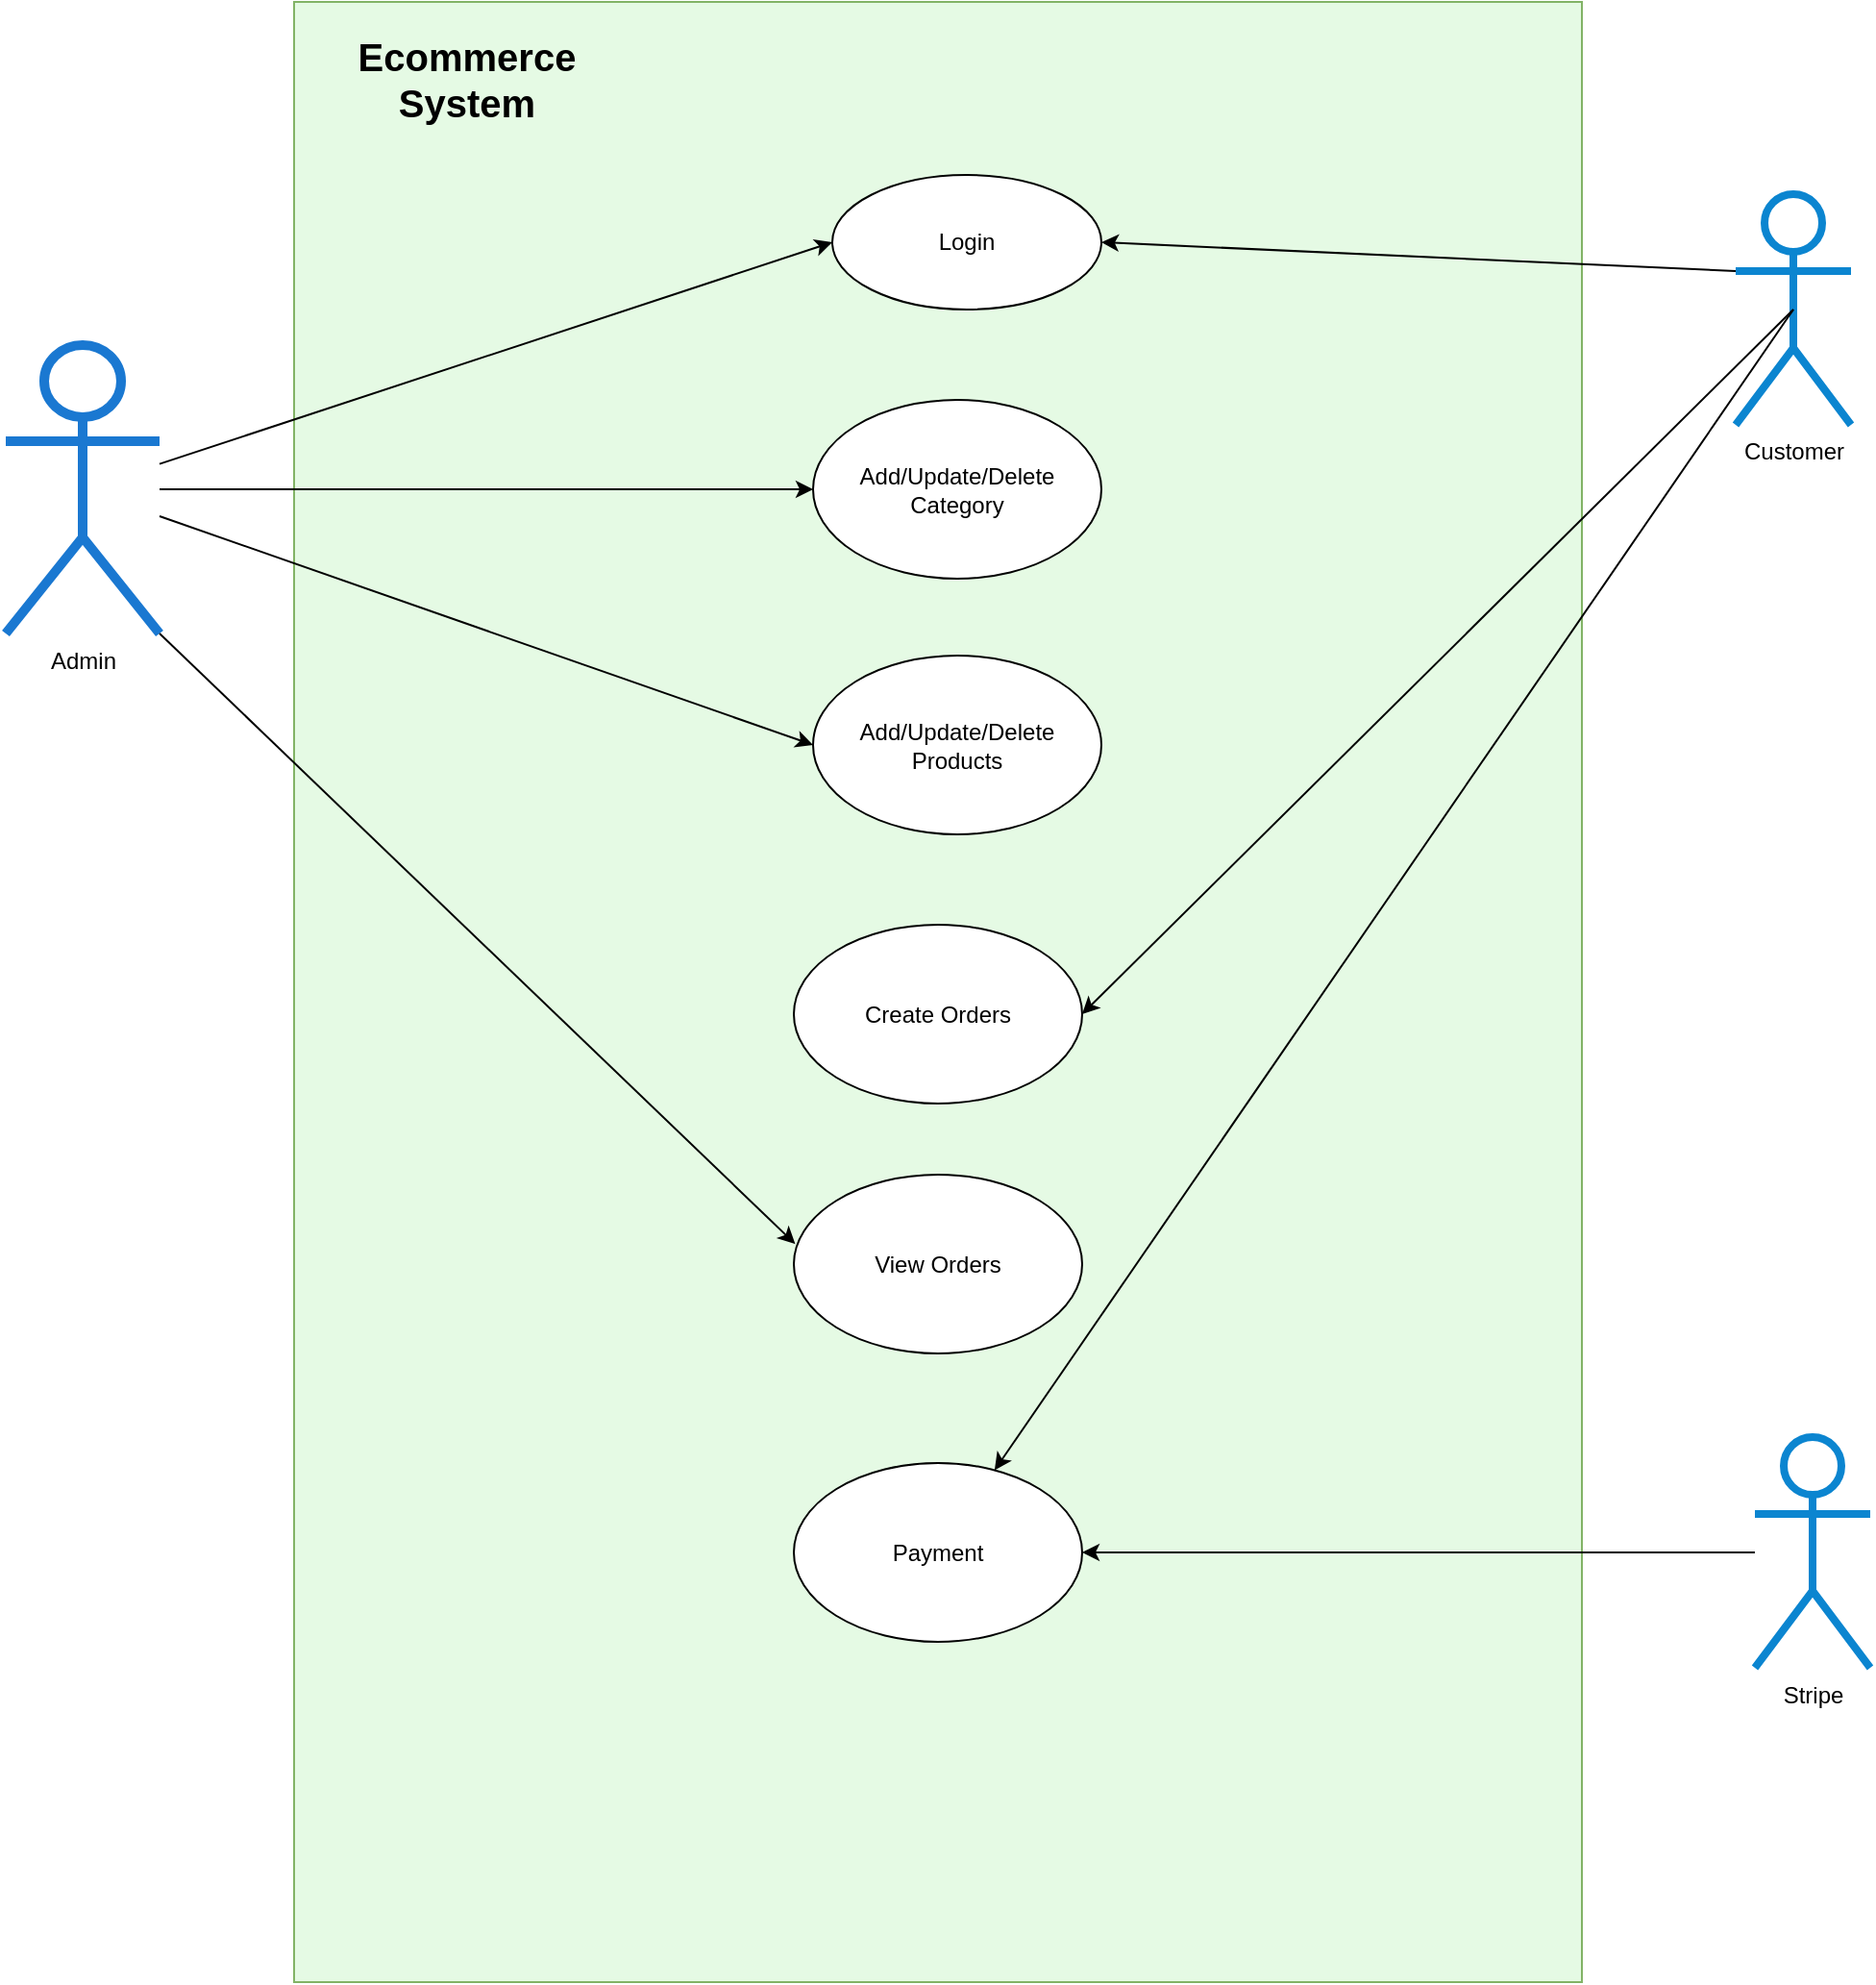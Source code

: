 <mxfile version="21.5.0" type="github">
  <diagram name="Page-1" id="igKEuE6RyJMRjBMo8wGY">
    <mxGraphModel dx="2275" dy="5961" grid="1" gridSize="10" guides="1" tooltips="1" connect="1" arrows="1" fold="1" page="1" pageScale="1" pageWidth="3300" pageHeight="4681" math="0" shadow="0">
      <root>
        <mxCell id="0" />
        <mxCell id="1" parent="0" />
        <mxCell id="2WVy318mOLhB7sXqwARw-7" value="" style="whiteSpace=wrap;html=1;fillColor=#E5FAE4;strokeColor=#82b366;gradientColor=none;" vertex="1" parent="1">
          <mxGeometry x="260" y="-20" width="670" height="1030" as="geometry" />
        </mxCell>
        <mxCell id="2WVy318mOLhB7sXqwARw-1" value="Admin" style="shape=umlActor;verticalLabelPosition=bottom;verticalAlign=top;html=1;outlineConnect=0;strokeColor=#1a78d1;strokeWidth=5;" vertex="1" parent="1">
          <mxGeometry x="110" y="158.5" width="80" height="150" as="geometry" />
        </mxCell>
        <mxCell id="2WVy318mOLhB7sXqwARw-3" value="Customer" style="shape=umlActor;verticalLabelPosition=bottom;verticalAlign=top;html=1;outlineConnect=0;strokeColor=#0b85d0;strokeWidth=4;" vertex="1" parent="1">
          <mxGeometry x="1010" y="80" width="60" height="120" as="geometry" />
        </mxCell>
        <mxCell id="2WVy318mOLhB7sXqwARw-5" value="Stripe" style="shape=umlActor;verticalLabelPosition=bottom;verticalAlign=top;html=1;outlineConnect=0;strokeColor=#0b85d0;strokeWidth=4;" vertex="1" parent="1">
          <mxGeometry x="1020" y="726.5" width="60" height="120" as="geometry" />
        </mxCell>
        <mxCell id="2WVy318mOLhB7sXqwARw-8" value="Login" style="ellipse;whiteSpace=wrap;html=1;" vertex="1" parent="1">
          <mxGeometry x="540" y="70" width="140" height="70" as="geometry" />
        </mxCell>
        <mxCell id="2WVy318mOLhB7sXqwARw-12" value="" style="endArrow=classic;html=1;rounded=0;entryX=0;entryY=0.5;entryDx=0;entryDy=0;" edge="1" parent="1" source="2WVy318mOLhB7sXqwARw-1" target="2WVy318mOLhB7sXqwARw-8">
          <mxGeometry width="50" height="50" relative="1" as="geometry">
            <mxPoint x="240" y="170" as="sourcePoint" />
            <mxPoint x="290" y="120" as="targetPoint" />
          </mxGeometry>
        </mxCell>
        <mxCell id="2WVy318mOLhB7sXqwARw-13" value="" style="endArrow=classic;html=1;rounded=0;entryX=1;entryY=0.5;entryDx=0;entryDy=0;exitX=0;exitY=0.333;exitDx=0;exitDy=0;exitPerimeter=0;" edge="1" parent="1" source="2WVy318mOLhB7sXqwARw-3" target="2WVy318mOLhB7sXqwARw-8">
          <mxGeometry width="50" height="50" relative="1" as="geometry">
            <mxPoint x="480" y="190" as="sourcePoint" />
            <mxPoint x="770" y="95" as="targetPoint" />
          </mxGeometry>
        </mxCell>
        <mxCell id="2WVy318mOLhB7sXqwARw-14" value="Add/Update/Delete Category" style="ellipse;whiteSpace=wrap;html=1;" vertex="1" parent="1">
          <mxGeometry x="530" y="187" width="150" height="93" as="geometry" />
        </mxCell>
        <mxCell id="2WVy318mOLhB7sXqwARw-15" value="" style="endArrow=classic;html=1;rounded=0;entryX=0;entryY=0.5;entryDx=0;entryDy=0;" edge="1" parent="1" target="2WVy318mOLhB7sXqwARw-14" source="2WVy318mOLhB7sXqwARw-1">
          <mxGeometry width="50" height="50" relative="1" as="geometry">
            <mxPoint x="240" y="270" as="sourcePoint" />
            <mxPoint x="290" y="217" as="targetPoint" />
          </mxGeometry>
        </mxCell>
        <mxCell id="2WVy318mOLhB7sXqwARw-17" value="Add/Update/Delete Products" style="ellipse;whiteSpace=wrap;html=1;" vertex="1" parent="1">
          <mxGeometry x="530" y="320" width="150" height="93" as="geometry" />
        </mxCell>
        <mxCell id="2WVy318mOLhB7sXqwARw-18" value="" style="endArrow=classic;html=1;rounded=0;entryX=0;entryY=0.5;entryDx=0;entryDy=0;" edge="1" parent="1" target="2WVy318mOLhB7sXqwARw-17" source="2WVy318mOLhB7sXqwARw-1">
          <mxGeometry width="50" height="50" relative="1" as="geometry">
            <mxPoint x="230" y="304" as="sourcePoint" />
            <mxPoint x="280" y="330" as="targetPoint" />
          </mxGeometry>
        </mxCell>
        <mxCell id="2WVy318mOLhB7sXqwARw-23" value="Create Orders" style="ellipse;whiteSpace=wrap;html=1;" vertex="1" parent="1">
          <mxGeometry x="520" y="460" width="150" height="93" as="geometry" />
        </mxCell>
        <mxCell id="2WVy318mOLhB7sXqwARw-26" value="View Orders" style="ellipse;whiteSpace=wrap;html=1;" vertex="1" parent="1">
          <mxGeometry x="520" y="590" width="150" height="93" as="geometry" />
        </mxCell>
        <mxCell id="2WVy318mOLhB7sXqwARw-28" value="" style="endArrow=classic;html=1;rounded=0;entryX=0.005;entryY=0.388;entryDx=0;entryDy=0;entryPerimeter=0;" edge="1" parent="1" target="2WVy318mOLhB7sXqwARw-26">
          <mxGeometry width="50" height="50" relative="1" as="geometry">
            <mxPoint x="190" y="308.5" as="sourcePoint" />
            <mxPoint x="240" y="258.5" as="targetPoint" />
          </mxGeometry>
        </mxCell>
        <mxCell id="2WVy318mOLhB7sXqwARw-29" value="" style="endArrow=classic;html=1;rounded=0;entryX=1;entryY=0.5;entryDx=0;entryDy=0;exitX=0.5;exitY=0.5;exitDx=0;exitDy=0;exitPerimeter=0;" edge="1" parent="1" source="2WVy318mOLhB7sXqwARw-3" target="2WVy318mOLhB7sXqwARw-23">
          <mxGeometry width="50" height="50" relative="1" as="geometry">
            <mxPoint x="650" y="410" as="sourcePoint" />
            <mxPoint x="980" y="240" as="targetPoint" />
          </mxGeometry>
        </mxCell>
        <mxCell id="2WVy318mOLhB7sXqwARw-30" value="Payment" style="ellipse;whiteSpace=wrap;html=1;" vertex="1" parent="1">
          <mxGeometry x="520" y="740" width="150" height="93" as="geometry" />
        </mxCell>
        <mxCell id="2WVy318mOLhB7sXqwARw-31" value="" style="endArrow=classic;html=1;rounded=0;exitX=0.5;exitY=0.5;exitDx=0;exitDy=0;exitPerimeter=0;" edge="1" parent="1" source="2WVy318mOLhB7sXqwARw-3" target="2WVy318mOLhB7sXqwARw-30">
          <mxGeometry width="50" height="50" relative="1" as="geometry">
            <mxPoint x="1050" y="150" as="sourcePoint" />
            <mxPoint x="680" y="517" as="targetPoint" />
          </mxGeometry>
        </mxCell>
        <mxCell id="2WVy318mOLhB7sXqwARw-32" value="" style="endArrow=classic;html=1;rounded=0;entryX=1;entryY=0.5;entryDx=0;entryDy=0;" edge="1" parent="1" source="2WVy318mOLhB7sXqwARw-5" target="2WVy318mOLhB7sXqwARw-30">
          <mxGeometry width="50" height="50" relative="1" as="geometry">
            <mxPoint x="1060" y="160" as="sourcePoint" />
            <mxPoint x="635" y="754" as="targetPoint" />
          </mxGeometry>
        </mxCell>
        <mxCell id="2WVy318mOLhB7sXqwARw-33" value="Ecommerce System" style="text;html=1;strokeColor=none;fillColor=none;align=center;verticalAlign=middle;whiteSpace=wrap;rounded=0;fontSize=20;fontStyle=1" vertex="1" parent="1">
          <mxGeometry x="330" y="10" width="40" height="20" as="geometry" />
        </mxCell>
      </root>
    </mxGraphModel>
  </diagram>
</mxfile>
